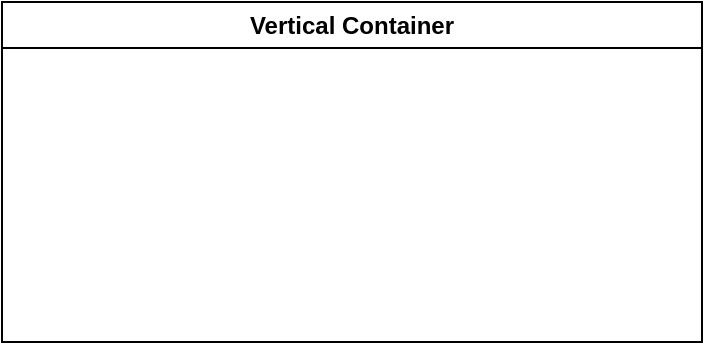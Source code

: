 <mxfile version="26.0.5">
  <diagram name="第 1 页" id="FRi6OSCaf5OojXJPKPMa">
    <mxGraphModel dx="1042" dy="565" grid="1" gridSize="10" guides="1" tooltips="1" connect="1" arrows="1" fold="1" page="1" pageScale="1" pageWidth="827" pageHeight="1169" math="0" shadow="0">
      <root>
        <mxCell id="0" />
        <mxCell id="1" parent="0" />
        <mxCell id="pt9Pn9MNVyLGkf4PxYb2-15" value="Vertical Container" style="swimlane;whiteSpace=wrap;html=1;" vertex="1" parent="1">
          <mxGeometry x="60" y="260" width="350" height="170" as="geometry" />
        </mxCell>
      </root>
    </mxGraphModel>
  </diagram>
</mxfile>
